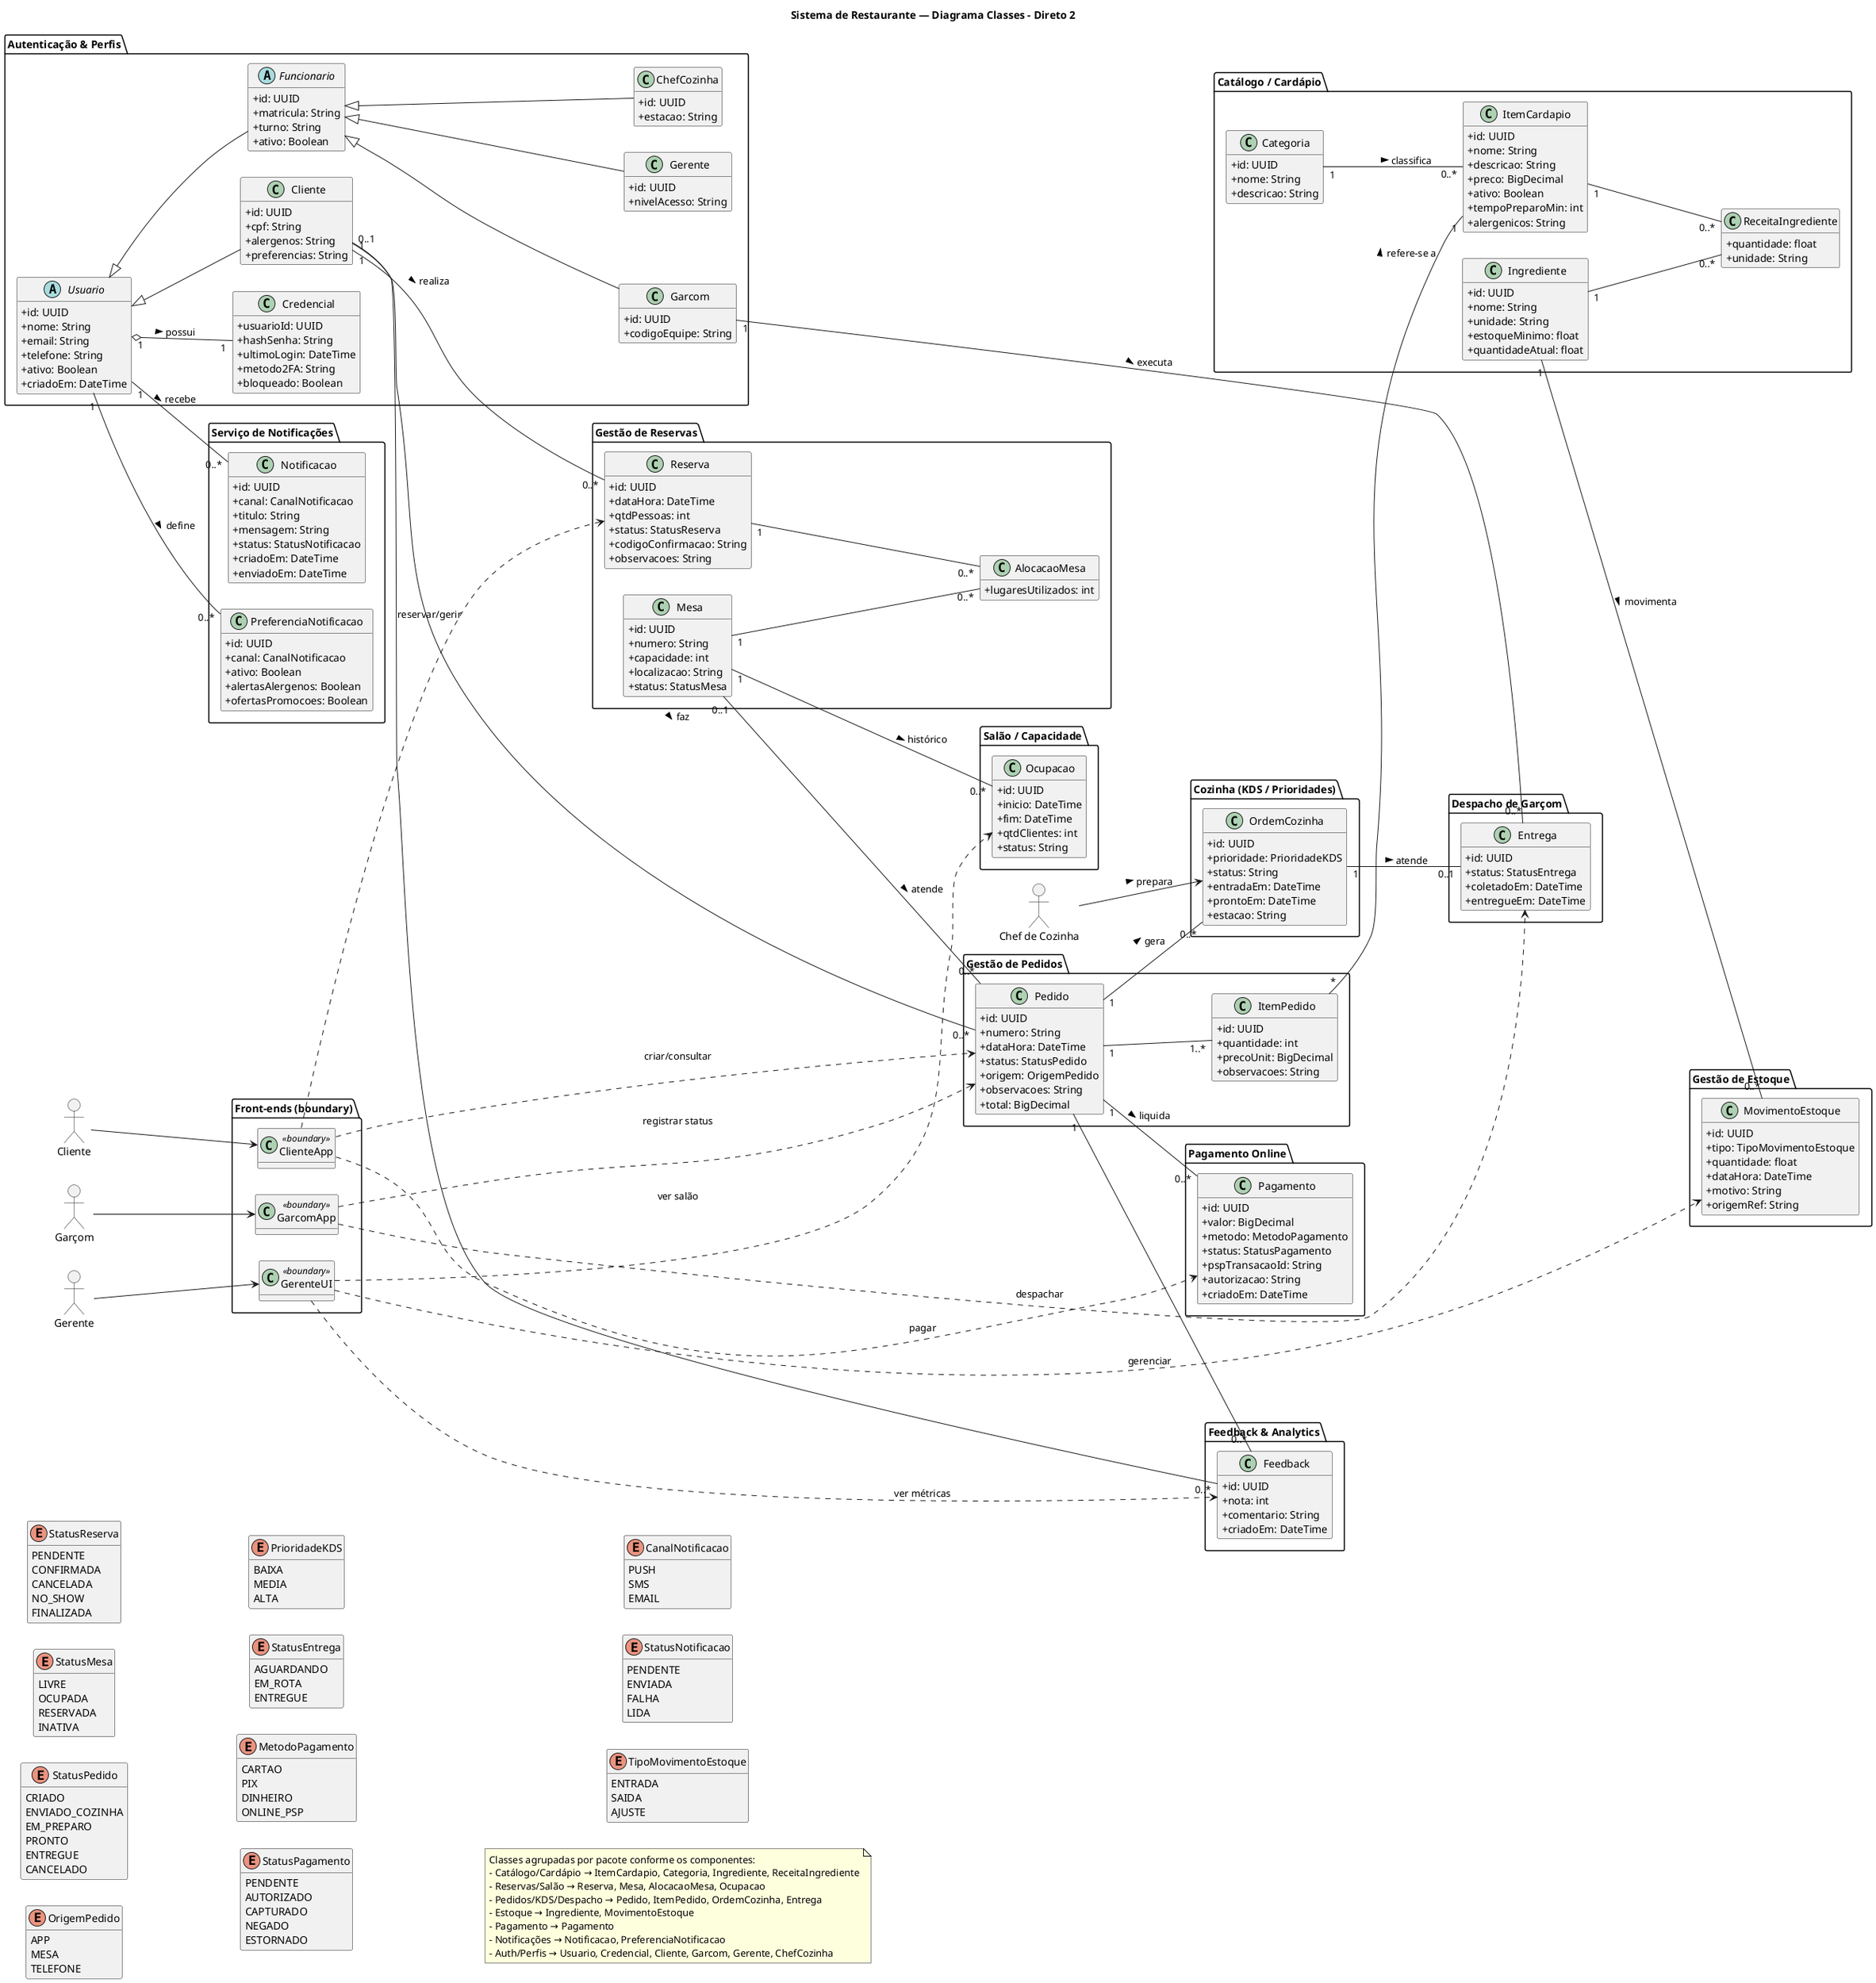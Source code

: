 @startuml diagramaClasses - restaurante - direto2
allowmixing
title Sistema de Restaurante — Diagrama Classes - Direto 2
left to right direction
skinparam classAttributeIconSize 0
hide methods

' ===================== ENUMS =====================
enum StatusReserva {
  PENDENTE
  CONFIRMADA
  CANCELADA
  NO_SHOW
  FINALIZADA
}
enum StatusMesa {
  LIVRE
  OCUPADA
  RESERVADA
  INATIVA
}
enum StatusPedido {
  CRIADO
  ENVIADO_COZINHA
  EM_PREPARO
  PRONTO
  ENTREGUE
  CANCELADO
}
enum OrigemPedido {
  APP
  MESA
  TELEFONE
}
enum PrioridadeKDS {
  BAIXA
  MEDIA
  ALTA
}
enum StatusEntrega {
  AGUARDANDO
  EM_ROTA
  ENTREGUE
}
enum MetodoPagamento {
  CARTAO
  PIX
  DINHEIRO
  ONLINE_PSP
}
enum StatusPagamento {
  PENDENTE
  AUTORIZADO
  CAPTURADO
  NEGADO
  ESTORNADO
}
enum CanalNotificacao {
  PUSH
  SMS
  EMAIL
}
enum StatusNotificacao {
  PENDENTE
  ENVIADA
  FALHA
  LIDA
}
enum TipoMovimentoEstoque {
  ENTRADA
  SAIDA
  AJUSTE
}

' ===================== AUTO & PERFIS =====================
package "Autenticação & Perfis" {
  abstract class Usuario {
    +id: UUID
    +nome: String
    +email: String
    +telefone: String
    +ativo: Boolean
    +criadoEm: DateTime
  }

  class Credencial {
    +usuarioId: UUID
    +hashSenha: String
    +ultimoLogin: DateTime
    +metodo2FA: String
    +bloqueado: Boolean
  }

  abstract class Funcionario {
    +id: UUID
    +matricula: String
    +turno: String
    +ativo: Boolean
  }

  class Garcom {
    +id: UUID
    +codigoEquipe: String
  }

  class Gerente {
    +id: UUID
    +nivelAcesso: String
  }

  class ChefCozinha {
    +id: UUID
    +estacao: String
  }

  class Cliente {
    +id: UUID
    +cpf: String
    +alergenos: String
    +preferencias: String
  }

  Usuario <|-- Cliente
  Usuario <|-- Funcionario
  Funcionario <|-- Garcom
  Funcionario <|-- Gerente
  Funcionario <|-- ChefCozinha
  Usuario "1" o-- "1" Credencial : possui >
}

' ===================== CATÁLOGO / CARDÁPIO =====================
package "Catálogo / Cardápio" {
  class Categoria {
    +id: UUID
    +nome: String
    +descricao: String
  }

  class ItemCardapio {
    +id: UUID
    +nome: String
    +descricao: String
    +preco: BigDecimal
    +ativo: Boolean
    +tempoPreparoMin: int
    +alergenicos: String
  }

  class Ingrediente {
    +id: UUID
    +nome: String
    +unidade: String
    +estoqueMinimo: float
    +quantidadeAtual: float
  }

  class ReceitaIngrediente {
    +quantidade: float
    +unidade: String
  }

  Categoria "1" -- "0..*" ItemCardapio : classifica >
  ItemCardapio "1" -- "0..*" ReceitaIngrediente
  Ingrediente "1" -- "0..*" ReceitaIngrediente
}

' ===================== GESTÃO DE RESERVAS =====================
package "Gestão de Reservas" {
  class Mesa {
    +id: UUID
    +numero: String
    +capacidade: int
    +localizacao: String
    +status: StatusMesa
  }

  class Reserva {
    +id: UUID
    +dataHora: DateTime
    +qtdPessoas: int
    +status: StatusReserva
    +codigoConfirmacao: String
    +observacoes: String
  }

  class AlocacaoMesa {
    +lugaresUtilizados: int
  }

  Cliente "1" -- "0..*" Reserva : realiza >
  Reserva "1" -- "0..*" AlocacaoMesa
  Mesa    "1" -- "0..*" AlocacaoMesa
}

' ===================== SALÃO / CAPACIDADE =====================
package "Salão / Capacidade" {
  class Ocupacao {
    +id: UUID
    +inicio: DateTime
    +fim: DateTime
    +qtdClientes: int
    +status: String
  }
  Mesa "1" -- "0..*" Ocupacao : histórico >
}

' ===================== GESTÃO DE PEDIDOS =====================
package "Gestão de Pedidos" {
  class Pedido {
    +id: UUID
    +numero: String
    +dataHora: DateTime
    +status: StatusPedido
    +origem: OrigemPedido
    +observacoes: String
    +total: BigDecimal
  }

  class ItemPedido {
    +id: UUID
    +quantidade: int
    +precoUnit: BigDecimal
    +observacoes: String
  }

  Pedido "1" -- "1..*" ItemPedido
  ItemPedido "*" -- "1" ItemCardapio : refere-se a >
  Cliente "0..1" -- "0..*" Pedido : faz >
  Mesa "0..1" -- "0..*" Pedido : atende >
}

' ===================== COZINHA (KDS / Prioridades) =====================
package "Cozinha (KDS / Prioridades)" {
  class OrdemCozinha {
    +id: UUID
    +prioridade: PrioridadeKDS
    +status: String
    +entradaEm: DateTime
    +prontoEm: DateTime
    +estacao: String
  }
  Pedido "1" -- "0..*" OrdemCozinha : gera >
}

' ===================== DESPACHO DE GARÇOM =====================
package "Despacho de Garçom" {
  class Entrega {
    +id: UUID
    +status: StatusEntrega
    +coletadoEm: DateTime
    +entregueEm: DateTime
  }
  OrdemCozinha "1" -- "0..1" Entrega : atende >
  Garcom "1" -- "0..*" Entrega : executa >
}

' ===================== GESTÃO DE ESTOQUE =====================
package "Gestão de Estoque" {
  class MovimentoEstoque {
    +id: UUID
    +tipo: TipoMovimentoEstoque
    +quantidade: float
    +dataHora: DateTime
    +motivo: String
    +origemRef: String
  }
  Ingrediente "1" -- "0..*" MovimentoEstoque : movimenta >
}

' ===================== SERVIÇO DE NOTIFICAÇÕES =====================
package "Serviço de Notificações" {
  class Notificacao {
    +id: UUID
    +canal: CanalNotificacao
    +titulo: String
    +mensagem: String
    +status: StatusNotificacao
    +criadoEm: DateTime
    +enviadoEm: DateTime
  }

  class PreferenciaNotificacao {
    +id: UUID
    +canal: CanalNotificacao
    +ativo: Boolean
    +alertasAlergenos: Boolean
    +ofertasPromocoes: Boolean
  }

  Usuario "1" -- "0..*" Notificacao : recebe >
  Usuario "1" -- "0..*" PreferenciaNotificacao : define >
}

' ===================== PAGAMENTO ONLINE =====================
package "Pagamento Online" {
  class Pagamento {
    +id: UUID
    +valor: BigDecimal
    +metodo: MetodoPagamento
    +status: StatusPagamento
    +pspTransacaoId: String
    +autorizacao: String
    +criadoEm: DateTime
  }
  Pedido "1" -- "0..*" Pagamento : liquida >
}

' ===================== FEEDBACK & ANALYTICS =====================
package "Feedback & Analytics" {
  class Feedback {
    +id: UUID
    +nota: int
    +comentario: String
    +criadoEm: DateTime
  }
  Pedido  "1" -- "0..*" Feedback
  Cliente "1" -- "0..*" Feedback
}

' ===================== FRONT-ENDS (boundary) & ATORES =====================
package "Front-ends (boundary)" {
  class ClienteApp <<boundary>>
  class GarcomApp <<boundary>>
  class GerenteUI <<boundary>>
}
' Atores necessários
actor "Cliente" as AtorCliente
actor "Garçom" as AtorGarcom
actor "Gerente" as AtorGerente
actor "Chef de Cozinha" as AtorChef

' Ligações ator -> fronteira -> domínio (coerentes com o diagrama de componentes)
AtorCliente --> ClienteApp
ClienteApp ..> Pedido  : criar/consultar
ClienteApp ..> Reserva : reservar/gerir
ClienteApp ..> Pagamento : pagar

AtorGarcom --> GarcomApp
GarcomApp ..> Pedido   : registrar status
GarcomApp ..> Entrega  : despachar

AtorGerente --> GerenteUI
GerenteUI ..> MovimentoEstoque : gerenciar
GerenteUI ..> Feedback : ver métricas
GerenteUI ..> Ocupacao : ver salão

AtorChef --> OrdemCozinha : prepara >

' ===================== NOTAS DE MAPEAMENTO (opcional, não afeta o diagrama) =====================
note "Classes agrupadas por pacote conforme os componentes:\n- Catálogo/Cardápio → ItemCardapio, Categoria, Ingrediente, ReceitaIngrediente\n- Reservas/Salão → Reserva, Mesa, AlocacaoMesa, Ocupacao\n- Pedidos/KDS/Despacho → Pedido, ItemPedido, OrdemCozinha, Entrega\n- Estoque → Ingrediente, MovimentoEstoque\n- Pagamento → Pagamento\n- Notificações → Notificacao, PreferenciaNotificacao\n- Auth/Perfis → Usuario, Credencial, Cliente, Garcom, Gerente, ChefCozinha" as N0
@enduml
